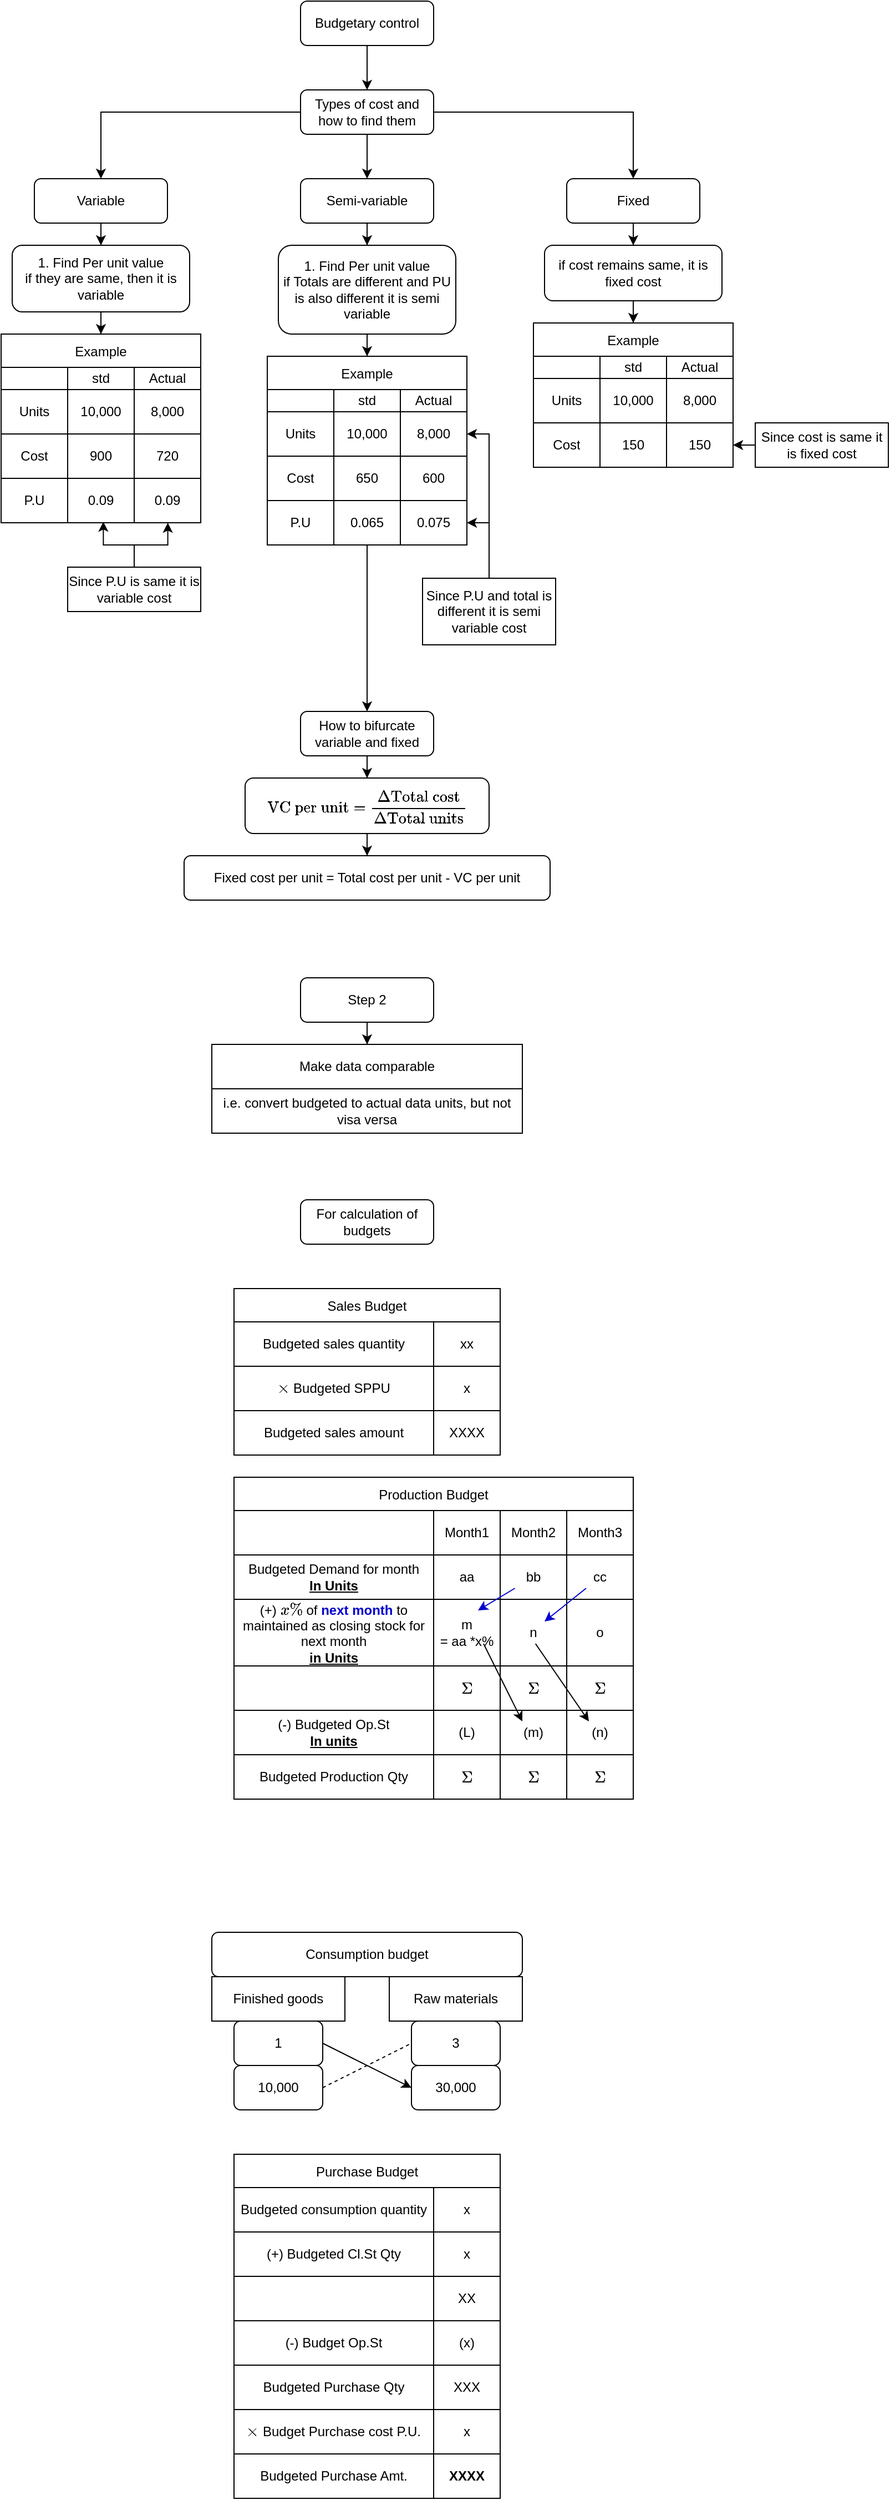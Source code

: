 <mxfile version="15.6.8" type="github">
  <diagram id="7xYDh08NcEi_VtG_tVV7" name="Page-1">
    <mxGraphModel dx="1108" dy="443" grid="1" gridSize="10" guides="1" tooltips="1" connect="1" arrows="1" fold="1" page="1" pageScale="1" pageWidth="850" pageHeight="1100" math="1" shadow="0">
      <root>
        <mxCell id="0" />
        <mxCell id="1" parent="0" />
        <mxCell id="7W-jUXoZuzK3Gu51qgMF-83" style="edgeStyle=orthogonalEdgeStyle;rounded=0;orthogonalLoop=1;jettySize=auto;html=1;" parent="1" source="7W-jUXoZuzK3Gu51qgMF-1" target="7W-jUXoZuzK3Gu51qgMF-2" edge="1">
          <mxGeometry relative="1" as="geometry" />
        </mxCell>
        <mxCell id="7W-jUXoZuzK3Gu51qgMF-1" value="Budgetary control" style="rounded=1;whiteSpace=wrap;html=1;" parent="1" vertex="1">
          <mxGeometry x="400" width="120" height="40" as="geometry" />
        </mxCell>
        <mxCell id="7W-jUXoZuzK3Gu51qgMF-80" style="edgeStyle=orthogonalEdgeStyle;rounded=0;orthogonalLoop=1;jettySize=auto;html=1;" parent="1" source="7W-jUXoZuzK3Gu51qgMF-2" target="7W-jUXoZuzK3Gu51qgMF-4" edge="1">
          <mxGeometry relative="1" as="geometry" />
        </mxCell>
        <mxCell id="7W-jUXoZuzK3Gu51qgMF-81" style="edgeStyle=orthogonalEdgeStyle;rounded=0;orthogonalLoop=1;jettySize=auto;html=1;" parent="1" source="7W-jUXoZuzK3Gu51qgMF-2" target="7W-jUXoZuzK3Gu51qgMF-5" edge="1">
          <mxGeometry relative="1" as="geometry" />
        </mxCell>
        <mxCell id="7W-jUXoZuzK3Gu51qgMF-82" style="edgeStyle=orthogonalEdgeStyle;rounded=0;orthogonalLoop=1;jettySize=auto;html=1;" parent="1" source="7W-jUXoZuzK3Gu51qgMF-2" target="7W-jUXoZuzK3Gu51qgMF-3" edge="1">
          <mxGeometry relative="1" as="geometry" />
        </mxCell>
        <mxCell id="7W-jUXoZuzK3Gu51qgMF-2" value="Types of cost and how to find them" style="rounded=1;whiteSpace=wrap;html=1;" parent="1" vertex="1">
          <mxGeometry x="400" y="80" width="120" height="40" as="geometry" />
        </mxCell>
        <mxCell id="7W-jUXoZuzK3Gu51qgMF-77" style="edgeStyle=orthogonalEdgeStyle;rounded=0;orthogonalLoop=1;jettySize=auto;html=1;" parent="1" source="7W-jUXoZuzK3Gu51qgMF-3" target="7W-jUXoZuzK3Gu51qgMF-76" edge="1">
          <mxGeometry relative="1" as="geometry" />
        </mxCell>
        <mxCell id="7W-jUXoZuzK3Gu51qgMF-3" value="Fixed" style="rounded=1;whiteSpace=wrap;html=1;" parent="1" vertex="1">
          <mxGeometry x="640" y="160" width="120" height="40" as="geometry" />
        </mxCell>
        <mxCell id="7W-jUXoZuzK3Gu51qgMF-49" style="edgeStyle=orthogonalEdgeStyle;rounded=0;orthogonalLoop=1;jettySize=auto;html=1;" parent="1" source="7W-jUXoZuzK3Gu51qgMF-4" target="7W-jUXoZuzK3Gu51qgMF-48" edge="1">
          <mxGeometry relative="1" as="geometry" />
        </mxCell>
        <mxCell id="7W-jUXoZuzK3Gu51qgMF-4" value="Semi-variable" style="rounded=1;whiteSpace=wrap;html=1;" parent="1" vertex="1">
          <mxGeometry x="400" y="160" width="120" height="40" as="geometry" />
        </mxCell>
        <mxCell id="7W-jUXoZuzK3Gu51qgMF-30" style="edgeStyle=orthogonalEdgeStyle;rounded=0;orthogonalLoop=1;jettySize=auto;html=1;" parent="1" source="7W-jUXoZuzK3Gu51qgMF-5" target="7W-jUXoZuzK3Gu51qgMF-6" edge="1">
          <mxGeometry relative="1" as="geometry" />
        </mxCell>
        <mxCell id="7W-jUXoZuzK3Gu51qgMF-5" value="Variable" style="rounded=1;whiteSpace=wrap;html=1;" parent="1" vertex="1">
          <mxGeometry x="160" y="160" width="120" height="40" as="geometry" />
        </mxCell>
        <mxCell id="7W-jUXoZuzK3Gu51qgMF-29" style="edgeStyle=orthogonalEdgeStyle;rounded=0;orthogonalLoop=1;jettySize=auto;html=1;" parent="1" source="7W-jUXoZuzK3Gu51qgMF-6" target="7W-jUXoZuzK3Gu51qgMF-9" edge="1">
          <mxGeometry relative="1" as="geometry" />
        </mxCell>
        <mxCell id="7W-jUXoZuzK3Gu51qgMF-6" value="&lt;div&gt;1. Find Per unit value&lt;/div&gt;&lt;div&gt;if they are same, then it is variable&lt;br&gt;&lt;/div&gt;" style="rounded=1;whiteSpace=wrap;html=1;" parent="1" vertex="1">
          <mxGeometry x="140" y="220" width="160" height="60" as="geometry" />
        </mxCell>
        <mxCell id="7W-jUXoZuzK3Gu51qgMF-9" value="Example" style="shape=table;startSize=30;container=1;collapsible=0;childLayout=tableLayout;" parent="1" vertex="1">
          <mxGeometry x="130" y="300" width="180" height="170" as="geometry" />
        </mxCell>
        <mxCell id="7W-jUXoZuzK3Gu51qgMF-10" value="" style="shape=partialRectangle;collapsible=0;dropTarget=0;pointerEvents=0;fillColor=none;top=0;left=0;bottom=0;right=0;points=[[0,0.5],[1,0.5]];portConstraint=eastwest;" parent="7W-jUXoZuzK3Gu51qgMF-9" vertex="1">
          <mxGeometry y="30" width="180" height="20" as="geometry" />
        </mxCell>
        <mxCell id="7W-jUXoZuzK3Gu51qgMF-11" value="" style="shape=partialRectangle;html=1;whiteSpace=wrap;connectable=0;overflow=hidden;fillColor=none;top=0;left=0;bottom=0;right=0;pointerEvents=1;" parent="7W-jUXoZuzK3Gu51qgMF-10" vertex="1">
          <mxGeometry width="60" height="20" as="geometry" />
        </mxCell>
        <mxCell id="7W-jUXoZuzK3Gu51qgMF-12" value="std" style="shape=partialRectangle;html=1;whiteSpace=wrap;connectable=0;overflow=hidden;fillColor=none;top=0;left=0;bottom=0;right=0;pointerEvents=1;" parent="7W-jUXoZuzK3Gu51qgMF-10" vertex="1">
          <mxGeometry x="60" width="60" height="20" as="geometry" />
        </mxCell>
        <mxCell id="7W-jUXoZuzK3Gu51qgMF-13" value="Actual" style="shape=partialRectangle;html=1;whiteSpace=wrap;connectable=0;overflow=hidden;fillColor=none;top=0;left=0;bottom=0;right=0;pointerEvents=1;" parent="7W-jUXoZuzK3Gu51qgMF-10" vertex="1">
          <mxGeometry x="120" width="60" height="20" as="geometry" />
        </mxCell>
        <mxCell id="7W-jUXoZuzK3Gu51qgMF-14" value="" style="shape=partialRectangle;collapsible=0;dropTarget=0;pointerEvents=0;fillColor=none;top=0;left=0;bottom=0;right=0;points=[[0,0.5],[1,0.5]];portConstraint=eastwest;" parent="7W-jUXoZuzK3Gu51qgMF-9" vertex="1">
          <mxGeometry y="50" width="180" height="40" as="geometry" />
        </mxCell>
        <mxCell id="7W-jUXoZuzK3Gu51qgMF-15" value="Units" style="shape=partialRectangle;html=1;whiteSpace=wrap;connectable=0;overflow=hidden;fillColor=none;top=0;left=0;bottom=0;right=0;pointerEvents=1;" parent="7W-jUXoZuzK3Gu51qgMF-14" vertex="1">
          <mxGeometry width="60" height="40" as="geometry" />
        </mxCell>
        <mxCell id="7W-jUXoZuzK3Gu51qgMF-16" value="10,000" style="shape=partialRectangle;html=1;whiteSpace=wrap;connectable=0;overflow=hidden;fillColor=none;top=0;left=0;bottom=0;right=0;pointerEvents=1;" parent="7W-jUXoZuzK3Gu51qgMF-14" vertex="1">
          <mxGeometry x="60" width="60" height="40" as="geometry" />
        </mxCell>
        <mxCell id="7W-jUXoZuzK3Gu51qgMF-17" value="8,000" style="shape=partialRectangle;html=1;whiteSpace=wrap;connectable=0;overflow=hidden;fillColor=none;top=0;left=0;bottom=0;right=0;pointerEvents=1;" parent="7W-jUXoZuzK3Gu51qgMF-14" vertex="1">
          <mxGeometry x="120" width="60" height="40" as="geometry" />
        </mxCell>
        <mxCell id="7W-jUXoZuzK3Gu51qgMF-18" style="shape=partialRectangle;collapsible=0;dropTarget=0;pointerEvents=0;fillColor=none;top=0;left=0;bottom=0;right=0;points=[[0,0.5],[1,0.5]];portConstraint=eastwest;" parent="7W-jUXoZuzK3Gu51qgMF-9" vertex="1">
          <mxGeometry y="90" width="180" height="40" as="geometry" />
        </mxCell>
        <mxCell id="7W-jUXoZuzK3Gu51qgMF-19" value="Cost" style="shape=partialRectangle;html=1;whiteSpace=wrap;connectable=0;overflow=hidden;fillColor=none;top=0;left=0;bottom=0;right=0;pointerEvents=1;" parent="7W-jUXoZuzK3Gu51qgMF-18" vertex="1">
          <mxGeometry width="60" height="40" as="geometry" />
        </mxCell>
        <mxCell id="7W-jUXoZuzK3Gu51qgMF-20" value="900" style="shape=partialRectangle;html=1;whiteSpace=wrap;connectable=0;overflow=hidden;fillColor=none;top=0;left=0;bottom=0;right=0;pointerEvents=1;" parent="7W-jUXoZuzK3Gu51qgMF-18" vertex="1">
          <mxGeometry x="60" width="60" height="40" as="geometry" />
        </mxCell>
        <mxCell id="7W-jUXoZuzK3Gu51qgMF-21" value="720" style="shape=partialRectangle;html=1;whiteSpace=wrap;connectable=0;overflow=hidden;fillColor=none;top=0;left=0;bottom=0;right=0;pointerEvents=1;" parent="7W-jUXoZuzK3Gu51qgMF-18" vertex="1">
          <mxGeometry x="120" width="60" height="40" as="geometry" />
        </mxCell>
        <mxCell id="7W-jUXoZuzK3Gu51qgMF-22" style="shape=partialRectangle;collapsible=0;dropTarget=0;pointerEvents=0;fillColor=none;top=0;left=0;bottom=0;right=0;points=[[0,0.5],[1,0.5]];portConstraint=eastwest;" parent="7W-jUXoZuzK3Gu51qgMF-9" vertex="1">
          <mxGeometry y="130" width="180" height="40" as="geometry" />
        </mxCell>
        <mxCell id="7W-jUXoZuzK3Gu51qgMF-23" value="P.U" style="shape=partialRectangle;html=1;whiteSpace=wrap;connectable=0;overflow=hidden;fillColor=none;top=0;left=0;bottom=0;right=0;pointerEvents=1;" parent="7W-jUXoZuzK3Gu51qgMF-22" vertex="1">
          <mxGeometry width="60" height="40" as="geometry" />
        </mxCell>
        <mxCell id="7W-jUXoZuzK3Gu51qgMF-24" value="0.09" style="shape=partialRectangle;html=1;whiteSpace=wrap;connectable=0;overflow=hidden;fillColor=none;top=0;left=0;bottom=0;right=0;pointerEvents=1;" parent="7W-jUXoZuzK3Gu51qgMF-22" vertex="1">
          <mxGeometry x="60" width="60" height="40" as="geometry" />
        </mxCell>
        <mxCell id="7W-jUXoZuzK3Gu51qgMF-25" value="0.09" style="shape=partialRectangle;html=1;whiteSpace=wrap;connectable=0;overflow=hidden;fillColor=none;top=0;left=0;bottom=0;right=0;pointerEvents=1;" parent="7W-jUXoZuzK3Gu51qgMF-22" vertex="1">
          <mxGeometry x="120" width="60" height="40" as="geometry" />
        </mxCell>
        <mxCell id="7W-jUXoZuzK3Gu51qgMF-27" style="edgeStyle=orthogonalEdgeStyle;rounded=0;orthogonalLoop=1;jettySize=auto;html=1;entryX=0.835;entryY=1.001;entryDx=0;entryDy=0;entryPerimeter=0;" parent="1" source="7W-jUXoZuzK3Gu51qgMF-26" target="7W-jUXoZuzK3Gu51qgMF-22" edge="1">
          <mxGeometry relative="1" as="geometry" />
        </mxCell>
        <mxCell id="7W-jUXoZuzK3Gu51qgMF-28" style="edgeStyle=orthogonalEdgeStyle;rounded=0;orthogonalLoop=1;jettySize=auto;html=1;entryX=0.512;entryY=0.977;entryDx=0;entryDy=0;entryPerimeter=0;" parent="1" source="7W-jUXoZuzK3Gu51qgMF-26" target="7W-jUXoZuzK3Gu51qgMF-22" edge="1">
          <mxGeometry relative="1" as="geometry" />
        </mxCell>
        <mxCell id="7W-jUXoZuzK3Gu51qgMF-26" value="Since P.U is same it is variable cost" style="rounded=0;whiteSpace=wrap;html=1;" parent="1" vertex="1">
          <mxGeometry x="190" y="510" width="120" height="40" as="geometry" />
        </mxCell>
        <mxCell id="7W-jUXoZuzK3Gu51qgMF-85" style="edgeStyle=orthogonalEdgeStyle;rounded=0;orthogonalLoop=1;jettySize=auto;html=1;" parent="1" source="7W-jUXoZuzK3Gu51qgMF-31" target="7W-jUXoZuzK3Gu51qgMF-84" edge="1">
          <mxGeometry relative="1" as="geometry" />
        </mxCell>
        <mxCell id="7W-jUXoZuzK3Gu51qgMF-31" value="Example" style="shape=table;startSize=30;container=1;collapsible=0;childLayout=tableLayout;" parent="1" vertex="1">
          <mxGeometry x="370" y="320" width="180" height="170" as="geometry" />
        </mxCell>
        <mxCell id="7W-jUXoZuzK3Gu51qgMF-32" value="" style="shape=partialRectangle;collapsible=0;dropTarget=0;pointerEvents=0;fillColor=none;top=0;left=0;bottom=0;right=0;points=[[0,0.5],[1,0.5]];portConstraint=eastwest;" parent="7W-jUXoZuzK3Gu51qgMF-31" vertex="1">
          <mxGeometry y="30" width="180" height="20" as="geometry" />
        </mxCell>
        <mxCell id="7W-jUXoZuzK3Gu51qgMF-33" value="" style="shape=partialRectangle;html=1;whiteSpace=wrap;connectable=0;overflow=hidden;fillColor=none;top=0;left=0;bottom=0;right=0;pointerEvents=1;" parent="7W-jUXoZuzK3Gu51qgMF-32" vertex="1">
          <mxGeometry width="60" height="20" as="geometry" />
        </mxCell>
        <mxCell id="7W-jUXoZuzK3Gu51qgMF-34" value="std" style="shape=partialRectangle;html=1;whiteSpace=wrap;connectable=0;overflow=hidden;fillColor=none;top=0;left=0;bottom=0;right=0;pointerEvents=1;" parent="7W-jUXoZuzK3Gu51qgMF-32" vertex="1">
          <mxGeometry x="60" width="60" height="20" as="geometry" />
        </mxCell>
        <mxCell id="7W-jUXoZuzK3Gu51qgMF-35" value="Actual" style="shape=partialRectangle;html=1;whiteSpace=wrap;connectable=0;overflow=hidden;fillColor=none;top=0;left=0;bottom=0;right=0;pointerEvents=1;" parent="7W-jUXoZuzK3Gu51qgMF-32" vertex="1">
          <mxGeometry x="120" width="60" height="20" as="geometry" />
        </mxCell>
        <mxCell id="7W-jUXoZuzK3Gu51qgMF-36" value="" style="shape=partialRectangle;collapsible=0;dropTarget=0;pointerEvents=0;fillColor=none;top=0;left=0;bottom=0;right=0;points=[[0,0.5],[1,0.5]];portConstraint=eastwest;" parent="7W-jUXoZuzK3Gu51qgMF-31" vertex="1">
          <mxGeometry y="50" width="180" height="40" as="geometry" />
        </mxCell>
        <mxCell id="7W-jUXoZuzK3Gu51qgMF-37" value="Units" style="shape=partialRectangle;html=1;whiteSpace=wrap;connectable=0;overflow=hidden;fillColor=none;top=0;left=0;bottom=0;right=0;pointerEvents=1;" parent="7W-jUXoZuzK3Gu51qgMF-36" vertex="1">
          <mxGeometry width="60" height="40" as="geometry" />
        </mxCell>
        <mxCell id="7W-jUXoZuzK3Gu51qgMF-38" value="10,000" style="shape=partialRectangle;html=1;whiteSpace=wrap;connectable=0;overflow=hidden;fillColor=none;top=0;left=0;bottom=0;right=0;pointerEvents=1;" parent="7W-jUXoZuzK3Gu51qgMF-36" vertex="1">
          <mxGeometry x="60" width="60" height="40" as="geometry" />
        </mxCell>
        <mxCell id="7W-jUXoZuzK3Gu51qgMF-39" value="8,000" style="shape=partialRectangle;html=1;whiteSpace=wrap;connectable=0;overflow=hidden;fillColor=none;top=0;left=0;bottom=0;right=0;pointerEvents=1;" parent="7W-jUXoZuzK3Gu51qgMF-36" vertex="1">
          <mxGeometry x="120" width="60" height="40" as="geometry" />
        </mxCell>
        <mxCell id="7W-jUXoZuzK3Gu51qgMF-40" style="shape=partialRectangle;collapsible=0;dropTarget=0;pointerEvents=0;fillColor=none;top=0;left=0;bottom=0;right=0;points=[[0,0.5],[1,0.5]];portConstraint=eastwest;" parent="7W-jUXoZuzK3Gu51qgMF-31" vertex="1">
          <mxGeometry y="90" width="180" height="40" as="geometry" />
        </mxCell>
        <mxCell id="7W-jUXoZuzK3Gu51qgMF-41" value="Cost" style="shape=partialRectangle;html=1;whiteSpace=wrap;connectable=0;overflow=hidden;fillColor=none;top=0;left=0;bottom=0;right=0;pointerEvents=1;" parent="7W-jUXoZuzK3Gu51qgMF-40" vertex="1">
          <mxGeometry width="60" height="40" as="geometry" />
        </mxCell>
        <mxCell id="7W-jUXoZuzK3Gu51qgMF-42" value="650" style="shape=partialRectangle;html=1;whiteSpace=wrap;connectable=0;overflow=hidden;fillColor=none;top=0;left=0;bottom=0;right=0;pointerEvents=1;" parent="7W-jUXoZuzK3Gu51qgMF-40" vertex="1">
          <mxGeometry x="60" width="60" height="40" as="geometry" />
        </mxCell>
        <mxCell id="7W-jUXoZuzK3Gu51qgMF-43" value="600" style="shape=partialRectangle;html=1;whiteSpace=wrap;connectable=0;overflow=hidden;fillColor=none;top=0;left=0;bottom=0;right=0;pointerEvents=1;" parent="7W-jUXoZuzK3Gu51qgMF-40" vertex="1">
          <mxGeometry x="120" width="60" height="40" as="geometry" />
        </mxCell>
        <mxCell id="7W-jUXoZuzK3Gu51qgMF-44" style="shape=partialRectangle;collapsible=0;dropTarget=0;pointerEvents=0;fillColor=none;top=0;left=0;bottom=0;right=0;points=[[0,0.5],[1,0.5]];portConstraint=eastwest;" parent="7W-jUXoZuzK3Gu51qgMF-31" vertex="1">
          <mxGeometry y="130" width="180" height="40" as="geometry" />
        </mxCell>
        <mxCell id="7W-jUXoZuzK3Gu51qgMF-45" value="P.U" style="shape=partialRectangle;html=1;whiteSpace=wrap;connectable=0;overflow=hidden;fillColor=none;top=0;left=0;bottom=0;right=0;pointerEvents=1;" parent="7W-jUXoZuzK3Gu51qgMF-44" vertex="1">
          <mxGeometry width="60" height="40" as="geometry" />
        </mxCell>
        <mxCell id="7W-jUXoZuzK3Gu51qgMF-46" value="0.065" style="shape=partialRectangle;html=1;whiteSpace=wrap;connectable=0;overflow=hidden;fillColor=none;top=0;left=0;bottom=0;right=0;pointerEvents=1;" parent="7W-jUXoZuzK3Gu51qgMF-44" vertex="1">
          <mxGeometry x="60" width="60" height="40" as="geometry" />
        </mxCell>
        <mxCell id="7W-jUXoZuzK3Gu51qgMF-47" value="0.075" style="shape=partialRectangle;html=1;whiteSpace=wrap;connectable=0;overflow=hidden;fillColor=none;top=0;left=0;bottom=0;right=0;pointerEvents=1;" parent="7W-jUXoZuzK3Gu51qgMF-44" vertex="1">
          <mxGeometry x="120" width="60" height="40" as="geometry" />
        </mxCell>
        <mxCell id="7W-jUXoZuzK3Gu51qgMF-50" style="edgeStyle=orthogonalEdgeStyle;rounded=0;orthogonalLoop=1;jettySize=auto;html=1;entryX=0.5;entryY=0;entryDx=0;entryDy=0;" parent="1" source="7W-jUXoZuzK3Gu51qgMF-48" target="7W-jUXoZuzK3Gu51qgMF-31" edge="1">
          <mxGeometry relative="1" as="geometry" />
        </mxCell>
        <mxCell id="7W-jUXoZuzK3Gu51qgMF-48" value="&lt;div&gt;1. Find Per unit value&lt;/div&gt;&lt;div&gt;if Totals are different and PU is also different it is semi variable&lt;br&gt;&lt;/div&gt;" style="rounded=1;whiteSpace=wrap;html=1;" parent="1" vertex="1">
          <mxGeometry x="380" y="220" width="160" height="80" as="geometry" />
        </mxCell>
        <mxCell id="7W-jUXoZuzK3Gu51qgMF-52" style="edgeStyle=orthogonalEdgeStyle;rounded=0;orthogonalLoop=1;jettySize=auto;html=1;entryX=1;entryY=0.5;entryDx=0;entryDy=0;" parent="1" source="7W-jUXoZuzK3Gu51qgMF-51" target="7W-jUXoZuzK3Gu51qgMF-44" edge="1">
          <mxGeometry relative="1" as="geometry" />
        </mxCell>
        <mxCell id="7W-jUXoZuzK3Gu51qgMF-53" style="edgeStyle=orthogonalEdgeStyle;rounded=0;orthogonalLoop=1;jettySize=auto;html=1;entryX=1;entryY=0.5;entryDx=0;entryDy=0;" parent="1" source="7W-jUXoZuzK3Gu51qgMF-51" target="7W-jUXoZuzK3Gu51qgMF-36" edge="1">
          <mxGeometry relative="1" as="geometry" />
        </mxCell>
        <mxCell id="7W-jUXoZuzK3Gu51qgMF-51" value="Since P.U and total is different it is semi variable cost" style="rounded=0;whiteSpace=wrap;html=1;" parent="1" vertex="1">
          <mxGeometry x="510" y="520" width="120" height="60" as="geometry" />
        </mxCell>
        <mxCell id="7W-jUXoZuzK3Gu51qgMF-58" value="Example" style="shape=table;startSize=30;container=1;collapsible=0;childLayout=tableLayout;" parent="1" vertex="1">
          <mxGeometry x="610" y="290" width="180" height="130" as="geometry" />
        </mxCell>
        <mxCell id="7W-jUXoZuzK3Gu51qgMF-59" value="" style="shape=partialRectangle;collapsible=0;dropTarget=0;pointerEvents=0;fillColor=none;top=0;left=0;bottom=0;right=0;points=[[0,0.5],[1,0.5]];portConstraint=eastwest;" parent="7W-jUXoZuzK3Gu51qgMF-58" vertex="1">
          <mxGeometry y="30" width="180" height="20" as="geometry" />
        </mxCell>
        <mxCell id="7W-jUXoZuzK3Gu51qgMF-60" value="" style="shape=partialRectangle;html=1;whiteSpace=wrap;connectable=0;overflow=hidden;fillColor=none;top=0;left=0;bottom=0;right=0;pointerEvents=1;" parent="7W-jUXoZuzK3Gu51qgMF-59" vertex="1">
          <mxGeometry width="60" height="20" as="geometry" />
        </mxCell>
        <mxCell id="7W-jUXoZuzK3Gu51qgMF-61" value="std" style="shape=partialRectangle;html=1;whiteSpace=wrap;connectable=0;overflow=hidden;fillColor=none;top=0;left=0;bottom=0;right=0;pointerEvents=1;" parent="7W-jUXoZuzK3Gu51qgMF-59" vertex="1">
          <mxGeometry x="60" width="60" height="20" as="geometry" />
        </mxCell>
        <mxCell id="7W-jUXoZuzK3Gu51qgMF-62" value="Actual" style="shape=partialRectangle;html=1;whiteSpace=wrap;connectable=0;overflow=hidden;fillColor=none;top=0;left=0;bottom=0;right=0;pointerEvents=1;" parent="7W-jUXoZuzK3Gu51qgMF-59" vertex="1">
          <mxGeometry x="120" width="60" height="20" as="geometry" />
        </mxCell>
        <mxCell id="7W-jUXoZuzK3Gu51qgMF-63" value="" style="shape=partialRectangle;collapsible=0;dropTarget=0;pointerEvents=0;fillColor=none;top=0;left=0;bottom=0;right=0;points=[[0,0.5],[1,0.5]];portConstraint=eastwest;" parent="7W-jUXoZuzK3Gu51qgMF-58" vertex="1">
          <mxGeometry y="50" width="180" height="40" as="geometry" />
        </mxCell>
        <mxCell id="7W-jUXoZuzK3Gu51qgMF-64" value="Units" style="shape=partialRectangle;html=1;whiteSpace=wrap;connectable=0;overflow=hidden;fillColor=none;top=0;left=0;bottom=0;right=0;pointerEvents=1;" parent="7W-jUXoZuzK3Gu51qgMF-63" vertex="1">
          <mxGeometry width="60" height="40" as="geometry" />
        </mxCell>
        <mxCell id="7W-jUXoZuzK3Gu51qgMF-65" value="10,000" style="shape=partialRectangle;html=1;whiteSpace=wrap;connectable=0;overflow=hidden;fillColor=none;top=0;left=0;bottom=0;right=0;pointerEvents=1;" parent="7W-jUXoZuzK3Gu51qgMF-63" vertex="1">
          <mxGeometry x="60" width="60" height="40" as="geometry" />
        </mxCell>
        <mxCell id="7W-jUXoZuzK3Gu51qgMF-66" value="8,000" style="shape=partialRectangle;html=1;whiteSpace=wrap;connectable=0;overflow=hidden;fillColor=none;top=0;left=0;bottom=0;right=0;pointerEvents=1;" parent="7W-jUXoZuzK3Gu51qgMF-63" vertex="1">
          <mxGeometry x="120" width="60" height="40" as="geometry" />
        </mxCell>
        <mxCell id="7W-jUXoZuzK3Gu51qgMF-67" style="shape=partialRectangle;collapsible=0;dropTarget=0;pointerEvents=0;fillColor=none;top=0;left=0;bottom=0;right=0;points=[[0,0.5],[1,0.5]];portConstraint=eastwest;" parent="7W-jUXoZuzK3Gu51qgMF-58" vertex="1">
          <mxGeometry y="90" width="180" height="40" as="geometry" />
        </mxCell>
        <mxCell id="7W-jUXoZuzK3Gu51qgMF-68" value="Cost" style="shape=partialRectangle;html=1;whiteSpace=wrap;connectable=0;overflow=hidden;fillColor=none;top=0;left=0;bottom=0;right=0;pointerEvents=1;" parent="7W-jUXoZuzK3Gu51qgMF-67" vertex="1">
          <mxGeometry width="60" height="40" as="geometry" />
        </mxCell>
        <mxCell id="7W-jUXoZuzK3Gu51qgMF-69" value="150" style="shape=partialRectangle;html=1;whiteSpace=wrap;connectable=0;overflow=hidden;fillColor=none;top=0;left=0;bottom=0;right=0;pointerEvents=1;" parent="7W-jUXoZuzK3Gu51qgMF-67" vertex="1">
          <mxGeometry x="60" width="60" height="40" as="geometry" />
        </mxCell>
        <mxCell id="7W-jUXoZuzK3Gu51qgMF-70" value="150" style="shape=partialRectangle;html=1;whiteSpace=wrap;connectable=0;overflow=hidden;fillColor=none;top=0;left=0;bottom=0;right=0;pointerEvents=1;" parent="7W-jUXoZuzK3Gu51qgMF-67" vertex="1">
          <mxGeometry x="120" width="60" height="40" as="geometry" />
        </mxCell>
        <mxCell id="7W-jUXoZuzK3Gu51qgMF-75" style="edgeStyle=orthogonalEdgeStyle;rounded=0;orthogonalLoop=1;jettySize=auto;html=1;entryX=0.5;entryY=0;entryDx=0;entryDy=0;" parent="1" source="7W-jUXoZuzK3Gu51qgMF-76" target="7W-jUXoZuzK3Gu51qgMF-58" edge="1">
          <mxGeometry relative="1" as="geometry" />
        </mxCell>
        <mxCell id="7W-jUXoZuzK3Gu51qgMF-76" value="if cost remains same, it is fixed cost" style="rounded=1;whiteSpace=wrap;html=1;" parent="1" vertex="1">
          <mxGeometry x="620" y="220" width="160" height="50" as="geometry" />
        </mxCell>
        <mxCell id="7W-jUXoZuzK3Gu51qgMF-79" style="edgeStyle=orthogonalEdgeStyle;rounded=0;orthogonalLoop=1;jettySize=auto;html=1;entryX=1;entryY=0.5;entryDx=0;entryDy=0;" parent="1" source="7W-jUXoZuzK3Gu51qgMF-78" target="7W-jUXoZuzK3Gu51qgMF-67" edge="1">
          <mxGeometry relative="1" as="geometry" />
        </mxCell>
        <mxCell id="7W-jUXoZuzK3Gu51qgMF-78" value="Since cost is same it is fixed cost" style="rounded=0;whiteSpace=wrap;html=1;" parent="1" vertex="1">
          <mxGeometry x="810" y="380" width="120" height="40" as="geometry" />
        </mxCell>
        <mxCell id="7W-jUXoZuzK3Gu51qgMF-90" style="edgeStyle=orthogonalEdgeStyle;rounded=0;orthogonalLoop=1;jettySize=auto;html=1;" parent="1" source="7W-jUXoZuzK3Gu51qgMF-84" target="7W-jUXoZuzK3Gu51qgMF-86" edge="1">
          <mxGeometry relative="1" as="geometry" />
        </mxCell>
        <mxCell id="7W-jUXoZuzK3Gu51qgMF-84" value="How to bifurcate variable and fixed" style="rounded=1;whiteSpace=wrap;html=1;" parent="1" vertex="1">
          <mxGeometry x="400" y="640" width="120" height="40" as="geometry" />
        </mxCell>
        <mxCell id="7W-jUXoZuzK3Gu51qgMF-92" style="edgeStyle=orthogonalEdgeStyle;rounded=0;orthogonalLoop=1;jettySize=auto;html=1;entryX=0.5;entryY=0;entryDx=0;entryDy=0;" parent="1" source="7W-jUXoZuzK3Gu51qgMF-86" target="7W-jUXoZuzK3Gu51qgMF-91" edge="1">
          <mxGeometry relative="1" as="geometry" />
        </mxCell>
        <mxCell id="7W-jUXoZuzK3Gu51qgMF-86" value="`\text{VC per unit} = (Delta\text{Total cost})/(Delta\text{Total units})`" style="rounded=1;whiteSpace=wrap;html=1;" parent="1" vertex="1">
          <mxGeometry x="350" y="700" width="220" height="50" as="geometry" />
        </mxCell>
        <mxCell id="7W-jUXoZuzK3Gu51qgMF-91" value="Fixed cost per unit = Total cost per unit - VC per unit" style="rounded=1;whiteSpace=wrap;html=1;" parent="1" vertex="1">
          <mxGeometry x="295" y="770" width="330" height="40" as="geometry" />
        </mxCell>
        <mxCell id="7W-jUXoZuzK3Gu51qgMF-96" style="edgeStyle=orthogonalEdgeStyle;rounded=0;orthogonalLoop=1;jettySize=auto;html=1;entryX=0.5;entryY=0;entryDx=0;entryDy=0;" parent="1" source="7W-jUXoZuzK3Gu51qgMF-93" target="7W-jUXoZuzK3Gu51qgMF-94" edge="1">
          <mxGeometry relative="1" as="geometry" />
        </mxCell>
        <mxCell id="7W-jUXoZuzK3Gu51qgMF-93" value="Step 2" style="rounded=1;whiteSpace=wrap;html=1;" parent="1" vertex="1">
          <mxGeometry x="400" y="880" width="120" height="40" as="geometry" />
        </mxCell>
        <mxCell id="7W-jUXoZuzK3Gu51qgMF-94" value="Make data comparable" style="rounded=0;whiteSpace=wrap;html=1;" parent="1" vertex="1">
          <mxGeometry x="320" y="940" width="280" height="40" as="geometry" />
        </mxCell>
        <mxCell id="7W-jUXoZuzK3Gu51qgMF-95" value="i.e. convert budgeted to actual data units, but not visa versa" style="rounded=0;whiteSpace=wrap;html=1;" parent="1" vertex="1">
          <mxGeometry x="320" y="980" width="280" height="40" as="geometry" />
        </mxCell>
        <mxCell id="7W-jUXoZuzK3Gu51qgMF-97" value="For calculation of budgets" style="rounded=1;whiteSpace=wrap;html=1;" parent="1" vertex="1">
          <mxGeometry x="400" y="1080" width="120" height="40" as="geometry" />
        </mxCell>
        <mxCell id="7W-jUXoZuzK3Gu51qgMF-102" value="Sales Budget" style="shape=table;startSize=30;container=1;collapsible=0;childLayout=tableLayout;" parent="1" vertex="1">
          <mxGeometry x="340" y="1160" width="240" height="150" as="geometry" />
        </mxCell>
        <mxCell id="7W-jUXoZuzK3Gu51qgMF-103" value="" style="shape=partialRectangle;collapsible=0;dropTarget=0;pointerEvents=0;fillColor=none;top=0;left=0;bottom=0;right=0;points=[[0,0.5],[1,0.5]];portConstraint=eastwest;" parent="7W-jUXoZuzK3Gu51qgMF-102" vertex="1">
          <mxGeometry y="30" width="240" height="40" as="geometry" />
        </mxCell>
        <mxCell id="7W-jUXoZuzK3Gu51qgMF-104" value="Budgeted sales quantity" style="shape=partialRectangle;html=1;whiteSpace=wrap;connectable=0;overflow=hidden;fillColor=none;top=0;left=0;bottom=0;right=0;pointerEvents=1;" parent="7W-jUXoZuzK3Gu51qgMF-103" vertex="1">
          <mxGeometry width="180" height="40" as="geometry" />
        </mxCell>
        <mxCell id="7W-jUXoZuzK3Gu51qgMF-105" value="xx" style="shape=partialRectangle;html=1;whiteSpace=wrap;connectable=0;overflow=hidden;fillColor=none;top=0;left=0;bottom=0;right=0;pointerEvents=1;" parent="7W-jUXoZuzK3Gu51qgMF-103" vertex="1">
          <mxGeometry x="180" width="60" height="40" as="geometry" />
        </mxCell>
        <mxCell id="7W-jUXoZuzK3Gu51qgMF-106" value="" style="shape=partialRectangle;collapsible=0;dropTarget=0;pointerEvents=0;fillColor=none;top=0;left=0;bottom=0;right=0;points=[[0,0.5],[1,0.5]];portConstraint=eastwest;" parent="7W-jUXoZuzK3Gu51qgMF-102" vertex="1">
          <mxGeometry y="70" width="240" height="40" as="geometry" />
        </mxCell>
        <mxCell id="7W-jUXoZuzK3Gu51qgMF-107" value="`xx` Budgeted SPPU" style="shape=partialRectangle;html=1;whiteSpace=wrap;connectable=0;overflow=hidden;fillColor=none;top=0;left=0;bottom=0;right=0;pointerEvents=1;" parent="7W-jUXoZuzK3Gu51qgMF-106" vertex="1">
          <mxGeometry width="180" height="40" as="geometry" />
        </mxCell>
        <mxCell id="7W-jUXoZuzK3Gu51qgMF-108" value="x" style="shape=partialRectangle;html=1;whiteSpace=wrap;connectable=0;overflow=hidden;fillColor=none;top=0;left=0;bottom=0;right=0;pointerEvents=1;" parent="7W-jUXoZuzK3Gu51qgMF-106" vertex="1">
          <mxGeometry x="180" width="60" height="40" as="geometry" />
        </mxCell>
        <mxCell id="7W-jUXoZuzK3Gu51qgMF-109" value="" style="shape=partialRectangle;collapsible=0;dropTarget=0;pointerEvents=0;fillColor=none;top=0;left=0;bottom=0;right=0;points=[[0,0.5],[1,0.5]];portConstraint=eastwest;" parent="7W-jUXoZuzK3Gu51qgMF-102" vertex="1">
          <mxGeometry y="110" width="240" height="40" as="geometry" />
        </mxCell>
        <mxCell id="7W-jUXoZuzK3Gu51qgMF-110" value="Budgeted sales amount" style="shape=partialRectangle;html=1;whiteSpace=wrap;connectable=0;overflow=hidden;fillColor=none;top=0;left=0;bottom=0;right=0;pointerEvents=1;" parent="7W-jUXoZuzK3Gu51qgMF-109" vertex="1">
          <mxGeometry width="180" height="40" as="geometry" />
        </mxCell>
        <mxCell id="7W-jUXoZuzK3Gu51qgMF-111" value="XXXX" style="shape=partialRectangle;html=1;whiteSpace=wrap;connectable=0;overflow=hidden;fillColor=none;top=0;left=0;bottom=0;right=0;pointerEvents=1;" parent="7W-jUXoZuzK3Gu51qgMF-109" vertex="1">
          <mxGeometry x="180" width="60" height="40" as="geometry" />
        </mxCell>
        <mxCell id="7W-jUXoZuzK3Gu51qgMF-112" value="Production Budget" style="shape=table;startSize=30;container=1;collapsible=0;childLayout=tableLayout;" parent="1" vertex="1">
          <mxGeometry x="340" y="1330" width="360" height="290" as="geometry" />
        </mxCell>
        <mxCell id="2yRM1Pn9GfbSxxNnx_IK-1" style="shape=partialRectangle;collapsible=0;dropTarget=0;pointerEvents=0;fillColor=none;top=0;left=0;bottom=0;right=0;points=[[0,0.5],[1,0.5]];portConstraint=eastwest;" vertex="1" parent="7W-jUXoZuzK3Gu51qgMF-112">
          <mxGeometry y="30" width="360" height="40" as="geometry" />
        </mxCell>
        <mxCell id="2yRM1Pn9GfbSxxNnx_IK-2" style="shape=partialRectangle;html=1;whiteSpace=wrap;connectable=0;overflow=hidden;fillColor=none;top=0;left=0;bottom=0;right=0;pointerEvents=1;" vertex="1" parent="2yRM1Pn9GfbSxxNnx_IK-1">
          <mxGeometry width="180" height="40" as="geometry">
            <mxRectangle width="180" height="40" as="alternateBounds" />
          </mxGeometry>
        </mxCell>
        <mxCell id="2yRM1Pn9GfbSxxNnx_IK-3" value="Month1" style="shape=partialRectangle;html=1;whiteSpace=wrap;connectable=0;overflow=hidden;fillColor=none;top=0;left=0;bottom=0;right=0;pointerEvents=1;" vertex="1" parent="2yRM1Pn9GfbSxxNnx_IK-1">
          <mxGeometry x="180" width="60" height="40" as="geometry">
            <mxRectangle width="60" height="40" as="alternateBounds" />
          </mxGeometry>
        </mxCell>
        <mxCell id="2yRM1Pn9GfbSxxNnx_IK-10" value="Month2" style="shape=partialRectangle;html=1;whiteSpace=wrap;connectable=0;overflow=hidden;fillColor=none;top=0;left=0;bottom=0;right=0;pointerEvents=1;" vertex="1" parent="2yRM1Pn9GfbSxxNnx_IK-1">
          <mxGeometry x="240" width="60" height="40" as="geometry">
            <mxRectangle width="60" height="40" as="alternateBounds" />
          </mxGeometry>
        </mxCell>
        <mxCell id="2yRM1Pn9GfbSxxNnx_IK-4" value="Month3" style="shape=partialRectangle;html=1;whiteSpace=wrap;connectable=0;overflow=hidden;fillColor=none;top=0;left=0;bottom=0;right=0;pointerEvents=1;" vertex="1" parent="2yRM1Pn9GfbSxxNnx_IK-1">
          <mxGeometry x="300" width="60" height="40" as="geometry">
            <mxRectangle width="60" height="40" as="alternateBounds" />
          </mxGeometry>
        </mxCell>
        <mxCell id="7W-jUXoZuzK3Gu51qgMF-113" value="" style="shape=partialRectangle;collapsible=0;dropTarget=0;pointerEvents=0;fillColor=none;top=0;left=0;bottom=0;right=0;points=[[0,0.5],[1,0.5]];portConstraint=eastwest;" parent="7W-jUXoZuzK3Gu51qgMF-112" vertex="1">
          <mxGeometry y="70" width="360" height="40" as="geometry" />
        </mxCell>
        <mxCell id="7W-jUXoZuzK3Gu51qgMF-114" value="&lt;div&gt;Budgeted Demand for month&lt;/div&gt;&lt;div&gt;&lt;u&gt;&lt;b&gt;In Units&lt;/b&gt;&lt;/u&gt;&lt;br&gt;&lt;/div&gt;" style="shape=partialRectangle;html=1;whiteSpace=wrap;connectable=0;overflow=hidden;fillColor=none;top=0;left=0;bottom=0;right=0;pointerEvents=1;" parent="7W-jUXoZuzK3Gu51qgMF-113" vertex="1">
          <mxGeometry width="180" height="40" as="geometry">
            <mxRectangle width="180" height="40" as="alternateBounds" />
          </mxGeometry>
        </mxCell>
        <mxCell id="7W-jUXoZuzK3Gu51qgMF-115" value="aa" style="shape=partialRectangle;html=1;whiteSpace=wrap;connectable=0;overflow=hidden;fillColor=none;top=0;left=0;bottom=0;right=0;pointerEvents=1;" parent="7W-jUXoZuzK3Gu51qgMF-113" vertex="1">
          <mxGeometry x="180" width="60" height="40" as="geometry">
            <mxRectangle width="60" height="40" as="alternateBounds" />
          </mxGeometry>
        </mxCell>
        <mxCell id="2yRM1Pn9GfbSxxNnx_IK-11" value="bb" style="shape=partialRectangle;html=1;whiteSpace=wrap;connectable=0;overflow=hidden;fillColor=none;top=0;left=0;bottom=0;right=0;pointerEvents=1;" vertex="1" parent="7W-jUXoZuzK3Gu51qgMF-113">
          <mxGeometry x="240" width="60" height="40" as="geometry">
            <mxRectangle width="60" height="40" as="alternateBounds" />
          </mxGeometry>
        </mxCell>
        <mxCell id="2yRM1Pn9GfbSxxNnx_IK-5" value="cc" style="shape=partialRectangle;html=1;whiteSpace=wrap;connectable=0;overflow=hidden;fillColor=none;top=0;left=0;bottom=0;right=0;pointerEvents=1;" vertex="1" parent="7W-jUXoZuzK3Gu51qgMF-113">
          <mxGeometry x="300" width="60" height="40" as="geometry">
            <mxRectangle width="60" height="40" as="alternateBounds" />
          </mxGeometry>
        </mxCell>
        <mxCell id="7W-jUXoZuzK3Gu51qgMF-116" value="" style="shape=partialRectangle;collapsible=0;dropTarget=0;pointerEvents=0;fillColor=none;top=0;left=0;bottom=0;right=0;points=[[0,0.5],[1,0.5]];portConstraint=eastwest;" parent="7W-jUXoZuzK3Gu51qgMF-112" vertex="1">
          <mxGeometry y="110" width="360" height="60" as="geometry" />
        </mxCell>
        <mxCell id="7W-jUXoZuzK3Gu51qgMF-117" value="&lt;div&gt;(+) `x%` of &lt;font color=&quot;#0000CC&quot;&gt;&lt;b&gt;next month&lt;/b&gt;&lt;/font&gt; to maintained as closing stock for next month &lt;br&gt;&lt;/div&gt;&lt;u&gt;&lt;b&gt;in Units&lt;/b&gt;&lt;/u&gt;" style="shape=partialRectangle;html=1;whiteSpace=wrap;connectable=0;overflow=hidden;fillColor=none;top=0;left=0;bottom=0;right=0;pointerEvents=1;" parent="7W-jUXoZuzK3Gu51qgMF-116" vertex="1">
          <mxGeometry width="180" height="60" as="geometry">
            <mxRectangle width="180" height="60" as="alternateBounds" />
          </mxGeometry>
        </mxCell>
        <mxCell id="7W-jUXoZuzK3Gu51qgMF-118" value="&lt;div&gt;m&lt;br&gt;&lt;/div&gt;&lt;div&gt;= aa *x%&lt;/div&gt;" style="shape=partialRectangle;html=1;whiteSpace=wrap;connectable=0;overflow=hidden;fillColor=none;top=0;left=0;bottom=0;right=0;pointerEvents=1;" parent="7W-jUXoZuzK3Gu51qgMF-116" vertex="1">
          <mxGeometry x="180" width="60" height="60" as="geometry">
            <mxRectangle width="60" height="60" as="alternateBounds" />
          </mxGeometry>
        </mxCell>
        <mxCell id="2yRM1Pn9GfbSxxNnx_IK-12" value="n" style="shape=partialRectangle;html=1;whiteSpace=wrap;connectable=0;overflow=hidden;fillColor=none;top=0;left=0;bottom=0;right=0;pointerEvents=1;" vertex="1" parent="7W-jUXoZuzK3Gu51qgMF-116">
          <mxGeometry x="240" width="60" height="60" as="geometry">
            <mxRectangle width="60" height="60" as="alternateBounds" />
          </mxGeometry>
        </mxCell>
        <mxCell id="2yRM1Pn9GfbSxxNnx_IK-6" value="o" style="shape=partialRectangle;html=1;whiteSpace=wrap;connectable=0;overflow=hidden;fillColor=none;top=0;left=0;bottom=0;right=0;pointerEvents=1;" vertex="1" parent="7W-jUXoZuzK3Gu51qgMF-116">
          <mxGeometry x="300" width="60" height="60" as="geometry">
            <mxRectangle width="60" height="60" as="alternateBounds" />
          </mxGeometry>
        </mxCell>
        <mxCell id="7W-jUXoZuzK3Gu51qgMF-119" value="" style="shape=partialRectangle;collapsible=0;dropTarget=0;pointerEvents=0;fillColor=none;top=0;left=0;bottom=0;right=0;points=[[0,0.5],[1,0.5]];portConstraint=eastwest;" parent="7W-jUXoZuzK3Gu51qgMF-112" vertex="1">
          <mxGeometry y="170" width="360" height="40" as="geometry" />
        </mxCell>
        <mxCell id="7W-jUXoZuzK3Gu51qgMF-120" value="" style="shape=partialRectangle;html=1;whiteSpace=wrap;connectable=0;overflow=hidden;fillColor=none;top=0;left=0;bottom=0;right=0;pointerEvents=1;" parent="7W-jUXoZuzK3Gu51qgMF-119" vertex="1">
          <mxGeometry width="180" height="40" as="geometry">
            <mxRectangle width="180" height="40" as="alternateBounds" />
          </mxGeometry>
        </mxCell>
        <mxCell id="7W-jUXoZuzK3Gu51qgMF-121" value="`Sigma`" style="shape=partialRectangle;html=1;whiteSpace=wrap;connectable=0;overflow=hidden;fillColor=none;top=0;left=0;bottom=0;right=0;pointerEvents=1;" parent="7W-jUXoZuzK3Gu51qgMF-119" vertex="1">
          <mxGeometry x="180" width="60" height="40" as="geometry">
            <mxRectangle width="60" height="40" as="alternateBounds" />
          </mxGeometry>
        </mxCell>
        <mxCell id="2yRM1Pn9GfbSxxNnx_IK-13" value="`Sigma`" style="shape=partialRectangle;html=1;whiteSpace=wrap;connectable=0;overflow=hidden;fillColor=none;top=0;left=0;bottom=0;right=0;pointerEvents=1;" vertex="1" parent="7W-jUXoZuzK3Gu51qgMF-119">
          <mxGeometry x="240" width="60" height="40" as="geometry">
            <mxRectangle width="60" height="40" as="alternateBounds" />
          </mxGeometry>
        </mxCell>
        <mxCell id="2yRM1Pn9GfbSxxNnx_IK-7" value="`Sigma`" style="shape=partialRectangle;html=1;whiteSpace=wrap;connectable=0;overflow=hidden;fillColor=none;top=0;left=0;bottom=0;right=0;pointerEvents=1;" vertex="1" parent="7W-jUXoZuzK3Gu51qgMF-119">
          <mxGeometry x="300" width="60" height="40" as="geometry">
            <mxRectangle width="60" height="40" as="alternateBounds" />
          </mxGeometry>
        </mxCell>
        <mxCell id="7W-jUXoZuzK3Gu51qgMF-125" style="shape=partialRectangle;collapsible=0;dropTarget=0;pointerEvents=0;fillColor=none;top=0;left=0;bottom=0;right=0;points=[[0,0.5],[1,0.5]];portConstraint=eastwest;" parent="7W-jUXoZuzK3Gu51qgMF-112" vertex="1">
          <mxGeometry y="210" width="360" height="40" as="geometry" />
        </mxCell>
        <mxCell id="7W-jUXoZuzK3Gu51qgMF-126" value="&lt;div&gt;(-) Budgeted Op.St&lt;/div&gt;&lt;u&gt;&lt;b&gt;In units&lt;/b&gt;&lt;/u&gt;" style="shape=partialRectangle;html=1;whiteSpace=wrap;connectable=0;overflow=hidden;fillColor=none;top=0;left=0;bottom=0;right=0;pointerEvents=1;" parent="7W-jUXoZuzK3Gu51qgMF-125" vertex="1">
          <mxGeometry width="180" height="40" as="geometry">
            <mxRectangle width="180" height="40" as="alternateBounds" />
          </mxGeometry>
        </mxCell>
        <mxCell id="7W-jUXoZuzK3Gu51qgMF-127" value="(L)" style="shape=partialRectangle;html=1;whiteSpace=wrap;connectable=0;overflow=hidden;fillColor=none;top=0;left=0;bottom=0;right=0;pointerEvents=1;" parent="7W-jUXoZuzK3Gu51qgMF-125" vertex="1">
          <mxGeometry x="180" width="60" height="40" as="geometry">
            <mxRectangle width="60" height="40" as="alternateBounds" />
          </mxGeometry>
        </mxCell>
        <mxCell id="2yRM1Pn9GfbSxxNnx_IK-14" value="(m)" style="shape=partialRectangle;html=1;whiteSpace=wrap;connectable=0;overflow=hidden;fillColor=none;top=0;left=0;bottom=0;right=0;pointerEvents=1;" vertex="1" parent="7W-jUXoZuzK3Gu51qgMF-125">
          <mxGeometry x="240" width="60" height="40" as="geometry">
            <mxRectangle width="60" height="40" as="alternateBounds" />
          </mxGeometry>
        </mxCell>
        <mxCell id="2yRM1Pn9GfbSxxNnx_IK-8" value="(n)" style="shape=partialRectangle;html=1;whiteSpace=wrap;connectable=0;overflow=hidden;fillColor=none;top=0;left=0;bottom=0;right=0;pointerEvents=1;" vertex="1" parent="7W-jUXoZuzK3Gu51qgMF-125">
          <mxGeometry x="300" width="60" height="40" as="geometry">
            <mxRectangle width="60" height="40" as="alternateBounds" />
          </mxGeometry>
        </mxCell>
        <mxCell id="7W-jUXoZuzK3Gu51qgMF-122" style="shape=partialRectangle;collapsible=0;dropTarget=0;pointerEvents=0;fillColor=none;top=0;left=0;bottom=0;right=0;points=[[0,0.5],[1,0.5]];portConstraint=eastwest;" parent="7W-jUXoZuzK3Gu51qgMF-112" vertex="1">
          <mxGeometry y="250" width="360" height="40" as="geometry" />
        </mxCell>
        <mxCell id="7W-jUXoZuzK3Gu51qgMF-123" value="Budgeted Production Qty" style="shape=partialRectangle;html=1;whiteSpace=wrap;connectable=0;overflow=hidden;fillColor=none;top=0;left=0;bottom=0;right=0;pointerEvents=1;" parent="7W-jUXoZuzK3Gu51qgMF-122" vertex="1">
          <mxGeometry width="180" height="40" as="geometry">
            <mxRectangle width="180" height="40" as="alternateBounds" />
          </mxGeometry>
        </mxCell>
        <mxCell id="7W-jUXoZuzK3Gu51qgMF-124" value="`Sigma`" style="shape=partialRectangle;html=1;whiteSpace=wrap;connectable=0;overflow=hidden;fillColor=none;top=0;left=0;bottom=0;right=0;pointerEvents=1;" parent="7W-jUXoZuzK3Gu51qgMF-122" vertex="1">
          <mxGeometry x="180" width="60" height="40" as="geometry">
            <mxRectangle width="60" height="40" as="alternateBounds" />
          </mxGeometry>
        </mxCell>
        <mxCell id="2yRM1Pn9GfbSxxNnx_IK-15" value="`Sigma`" style="shape=partialRectangle;html=1;whiteSpace=wrap;connectable=0;overflow=hidden;fillColor=none;top=0;left=0;bottom=0;right=0;pointerEvents=1;" vertex="1" parent="7W-jUXoZuzK3Gu51qgMF-122">
          <mxGeometry x="240" width="60" height="40" as="geometry">
            <mxRectangle width="60" height="40" as="alternateBounds" />
          </mxGeometry>
        </mxCell>
        <mxCell id="2yRM1Pn9GfbSxxNnx_IK-9" value="`Sigma`" style="shape=partialRectangle;html=1;whiteSpace=wrap;connectable=0;overflow=hidden;fillColor=none;top=0;left=0;bottom=0;right=0;pointerEvents=1;" vertex="1" parent="7W-jUXoZuzK3Gu51qgMF-122">
          <mxGeometry x="300" width="60" height="40" as="geometry">
            <mxRectangle width="60" height="40" as="alternateBounds" />
          </mxGeometry>
        </mxCell>
        <mxCell id="7W-jUXoZuzK3Gu51qgMF-144" value="Purchase Budget" style="shape=table;startSize=30;container=1;collapsible=0;childLayout=tableLayout;" parent="1" vertex="1">
          <mxGeometry x="340" y="1940" width="240" height="310" as="geometry" />
        </mxCell>
        <mxCell id="7W-jUXoZuzK3Gu51qgMF-145" value="" style="shape=partialRectangle;collapsible=0;dropTarget=0;pointerEvents=0;fillColor=none;top=0;left=0;bottom=0;right=0;points=[[0,0.5],[1,0.5]];portConstraint=eastwest;" parent="7W-jUXoZuzK3Gu51qgMF-144" vertex="1">
          <mxGeometry y="30" width="240" height="40" as="geometry" />
        </mxCell>
        <mxCell id="7W-jUXoZuzK3Gu51qgMF-146" value="Budgeted consumption quantity " style="shape=partialRectangle;html=1;whiteSpace=wrap;connectable=0;overflow=hidden;fillColor=none;top=0;left=0;bottom=0;right=0;pointerEvents=1;" parent="7W-jUXoZuzK3Gu51qgMF-145" vertex="1">
          <mxGeometry width="180" height="40" as="geometry">
            <mxRectangle width="180" height="40" as="alternateBounds" />
          </mxGeometry>
        </mxCell>
        <mxCell id="7W-jUXoZuzK3Gu51qgMF-147" value="x" style="shape=partialRectangle;html=1;whiteSpace=wrap;connectable=0;overflow=hidden;fillColor=none;top=0;left=0;bottom=0;right=0;pointerEvents=1;" parent="7W-jUXoZuzK3Gu51qgMF-145" vertex="1">
          <mxGeometry x="180" width="60" height="40" as="geometry">
            <mxRectangle width="60" height="40" as="alternateBounds" />
          </mxGeometry>
        </mxCell>
        <mxCell id="7W-jUXoZuzK3Gu51qgMF-148" value="" style="shape=partialRectangle;collapsible=0;dropTarget=0;pointerEvents=0;fillColor=none;top=0;left=0;bottom=0;right=0;points=[[0,0.5],[1,0.5]];portConstraint=eastwest;" parent="7W-jUXoZuzK3Gu51qgMF-144" vertex="1">
          <mxGeometry y="70" width="240" height="40" as="geometry" />
        </mxCell>
        <mxCell id="7W-jUXoZuzK3Gu51qgMF-149" value="(+) Budgeted Cl.St Qty" style="shape=partialRectangle;html=1;whiteSpace=wrap;connectable=0;overflow=hidden;fillColor=none;top=0;left=0;bottom=0;right=0;pointerEvents=1;" parent="7W-jUXoZuzK3Gu51qgMF-148" vertex="1">
          <mxGeometry width="180" height="40" as="geometry">
            <mxRectangle width="180" height="40" as="alternateBounds" />
          </mxGeometry>
        </mxCell>
        <mxCell id="7W-jUXoZuzK3Gu51qgMF-150" value="x" style="shape=partialRectangle;html=1;whiteSpace=wrap;connectable=0;overflow=hidden;fillColor=none;top=0;left=0;bottom=0;right=0;pointerEvents=1;" parent="7W-jUXoZuzK3Gu51qgMF-148" vertex="1">
          <mxGeometry x="180" width="60" height="40" as="geometry">
            <mxRectangle width="60" height="40" as="alternateBounds" />
          </mxGeometry>
        </mxCell>
        <mxCell id="7W-jUXoZuzK3Gu51qgMF-151" value="" style="shape=partialRectangle;collapsible=0;dropTarget=0;pointerEvents=0;fillColor=none;top=0;left=0;bottom=0;right=0;points=[[0,0.5],[1,0.5]];portConstraint=eastwest;" parent="7W-jUXoZuzK3Gu51qgMF-144" vertex="1">
          <mxGeometry y="110" width="240" height="40" as="geometry" />
        </mxCell>
        <mxCell id="7W-jUXoZuzK3Gu51qgMF-152" value="" style="shape=partialRectangle;html=1;whiteSpace=wrap;connectable=0;overflow=hidden;fillColor=none;top=0;left=0;bottom=0;right=0;pointerEvents=1;" parent="7W-jUXoZuzK3Gu51qgMF-151" vertex="1">
          <mxGeometry width="180" height="40" as="geometry">
            <mxRectangle width="180" height="40" as="alternateBounds" />
          </mxGeometry>
        </mxCell>
        <mxCell id="7W-jUXoZuzK3Gu51qgMF-153" value="XX" style="shape=partialRectangle;html=1;whiteSpace=wrap;connectable=0;overflow=hidden;fillColor=none;top=0;left=0;bottom=0;right=0;pointerEvents=1;" parent="7W-jUXoZuzK3Gu51qgMF-151" vertex="1">
          <mxGeometry x="180" width="60" height="40" as="geometry">
            <mxRectangle width="60" height="40" as="alternateBounds" />
          </mxGeometry>
        </mxCell>
        <mxCell id="7W-jUXoZuzK3Gu51qgMF-154" style="shape=partialRectangle;collapsible=0;dropTarget=0;pointerEvents=0;fillColor=none;top=0;left=0;bottom=0;right=0;points=[[0,0.5],[1,0.5]];portConstraint=eastwest;" parent="7W-jUXoZuzK3Gu51qgMF-144" vertex="1">
          <mxGeometry y="150" width="240" height="40" as="geometry" />
        </mxCell>
        <mxCell id="7W-jUXoZuzK3Gu51qgMF-155" value="(-) Budget Op.St" style="shape=partialRectangle;html=1;whiteSpace=wrap;connectable=0;overflow=hidden;fillColor=none;top=0;left=0;bottom=0;right=0;pointerEvents=1;" parent="7W-jUXoZuzK3Gu51qgMF-154" vertex="1">
          <mxGeometry width="180" height="40" as="geometry">
            <mxRectangle width="180" height="40" as="alternateBounds" />
          </mxGeometry>
        </mxCell>
        <mxCell id="7W-jUXoZuzK3Gu51qgMF-156" value="(x)" style="shape=partialRectangle;html=1;whiteSpace=wrap;connectable=0;overflow=hidden;fillColor=none;top=0;left=0;bottom=0;right=0;pointerEvents=1;" parent="7W-jUXoZuzK3Gu51qgMF-154" vertex="1">
          <mxGeometry x="180" width="60" height="40" as="geometry">
            <mxRectangle width="60" height="40" as="alternateBounds" />
          </mxGeometry>
        </mxCell>
        <mxCell id="7W-jUXoZuzK3Gu51qgMF-157" style="shape=partialRectangle;collapsible=0;dropTarget=0;pointerEvents=0;fillColor=none;top=0;left=0;bottom=0;right=0;points=[[0,0.5],[1,0.5]];portConstraint=eastwest;" parent="7W-jUXoZuzK3Gu51qgMF-144" vertex="1">
          <mxGeometry y="190" width="240" height="40" as="geometry" />
        </mxCell>
        <mxCell id="7W-jUXoZuzK3Gu51qgMF-158" value="Budgeted Purchase Qty" style="shape=partialRectangle;html=1;whiteSpace=wrap;connectable=0;overflow=hidden;fillColor=none;top=0;left=0;bottom=0;right=0;pointerEvents=1;" parent="7W-jUXoZuzK3Gu51qgMF-157" vertex="1">
          <mxGeometry width="180" height="40" as="geometry">
            <mxRectangle width="180" height="40" as="alternateBounds" />
          </mxGeometry>
        </mxCell>
        <mxCell id="7W-jUXoZuzK3Gu51qgMF-159" value="XXX" style="shape=partialRectangle;html=1;whiteSpace=wrap;connectable=0;overflow=hidden;fillColor=none;top=0;left=0;bottom=0;right=0;pointerEvents=1;" parent="7W-jUXoZuzK3Gu51qgMF-157" vertex="1">
          <mxGeometry x="180" width="60" height="40" as="geometry">
            <mxRectangle width="60" height="40" as="alternateBounds" />
          </mxGeometry>
        </mxCell>
        <mxCell id="7W-jUXoZuzK3Gu51qgMF-163" style="shape=partialRectangle;collapsible=0;dropTarget=0;pointerEvents=0;fillColor=none;top=0;left=0;bottom=0;right=0;points=[[0,0.5],[1,0.5]];portConstraint=eastwest;" parent="7W-jUXoZuzK3Gu51qgMF-144" vertex="1">
          <mxGeometry y="230" width="240" height="40" as="geometry" />
        </mxCell>
        <mxCell id="7W-jUXoZuzK3Gu51qgMF-164" value="`xx` Budget Purchase cost P.U." style="shape=partialRectangle;html=1;whiteSpace=wrap;connectable=0;overflow=hidden;fillColor=none;top=0;left=0;bottom=0;right=0;pointerEvents=1;" parent="7W-jUXoZuzK3Gu51qgMF-163" vertex="1">
          <mxGeometry width="180" height="40" as="geometry">
            <mxRectangle width="180" height="40" as="alternateBounds" />
          </mxGeometry>
        </mxCell>
        <mxCell id="7W-jUXoZuzK3Gu51qgMF-165" value="x" style="shape=partialRectangle;html=1;whiteSpace=wrap;connectable=0;overflow=hidden;fillColor=none;top=0;left=0;bottom=0;right=0;pointerEvents=1;" parent="7W-jUXoZuzK3Gu51qgMF-163" vertex="1">
          <mxGeometry x="180" width="60" height="40" as="geometry">
            <mxRectangle width="60" height="40" as="alternateBounds" />
          </mxGeometry>
        </mxCell>
        <mxCell id="7W-jUXoZuzK3Gu51qgMF-160" style="shape=partialRectangle;collapsible=0;dropTarget=0;pointerEvents=0;fillColor=none;top=0;left=0;bottom=0;right=0;points=[[0,0.5],[1,0.5]];portConstraint=eastwest;" parent="7W-jUXoZuzK3Gu51qgMF-144" vertex="1">
          <mxGeometry y="270" width="240" height="40" as="geometry" />
        </mxCell>
        <mxCell id="7W-jUXoZuzK3Gu51qgMF-161" value="Budgeted Purchase Amt." style="shape=partialRectangle;html=1;whiteSpace=wrap;connectable=0;overflow=hidden;fillColor=none;top=0;left=0;bottom=0;right=0;pointerEvents=1;" parent="7W-jUXoZuzK3Gu51qgMF-160" vertex="1">
          <mxGeometry width="180" height="40" as="geometry">
            <mxRectangle width="180" height="40" as="alternateBounds" />
          </mxGeometry>
        </mxCell>
        <mxCell id="7W-jUXoZuzK3Gu51qgMF-162" value="&lt;b&gt;XXXX&lt;/b&gt;" style="shape=partialRectangle;html=1;whiteSpace=wrap;connectable=0;overflow=hidden;fillColor=none;top=0;left=0;bottom=0;right=0;pointerEvents=1;" parent="7W-jUXoZuzK3Gu51qgMF-160" vertex="1">
          <mxGeometry x="180" width="60" height="40" as="geometry">
            <mxRectangle width="60" height="40" as="alternateBounds" />
          </mxGeometry>
        </mxCell>
        <mxCell id="7W-jUXoZuzK3Gu51qgMF-166" value="Finished goods" style="rounded=0;whiteSpace=wrap;html=1;" parent="1" vertex="1">
          <mxGeometry x="320" y="1780" width="120" height="40" as="geometry" />
        </mxCell>
        <mxCell id="7W-jUXoZuzK3Gu51qgMF-167" value="Raw materials" style="rounded=0;whiteSpace=wrap;html=1;" parent="1" vertex="1">
          <mxGeometry x="480" y="1780" width="120" height="40" as="geometry" />
        </mxCell>
        <mxCell id="7W-jUXoZuzK3Gu51qgMF-173" style="edgeStyle=none;rounded=0;orthogonalLoop=1;jettySize=auto;html=1;entryX=0;entryY=0.5;entryDx=0;entryDy=0;exitX=1;exitY=0.5;exitDx=0;exitDy=0;" parent="1" source="7W-jUXoZuzK3Gu51qgMF-168" target="7W-jUXoZuzK3Gu51qgMF-171" edge="1">
          <mxGeometry relative="1" as="geometry" />
        </mxCell>
        <mxCell id="7W-jUXoZuzK3Gu51qgMF-168" value="1" style="rounded=1;whiteSpace=wrap;html=1;" parent="1" vertex="1">
          <mxGeometry x="340" y="1820" width="80" height="40" as="geometry" />
        </mxCell>
        <mxCell id="7W-jUXoZuzK3Gu51qgMF-169" value="3" style="rounded=1;whiteSpace=wrap;html=1;" parent="1" vertex="1">
          <mxGeometry x="500" y="1820" width="80" height="40" as="geometry" />
        </mxCell>
        <mxCell id="7W-jUXoZuzK3Gu51qgMF-170" value="10,000" style="rounded=1;whiteSpace=wrap;html=1;" parent="1" vertex="1">
          <mxGeometry x="340" y="1860" width="80" height="40" as="geometry" />
        </mxCell>
        <mxCell id="7W-jUXoZuzK3Gu51qgMF-171" value="30,000" style="rounded=1;whiteSpace=wrap;html=1;" parent="1" vertex="1">
          <mxGeometry x="500" y="1860" width="80" height="40" as="geometry" />
        </mxCell>
        <mxCell id="7W-jUXoZuzK3Gu51qgMF-172" value="" style="endArrow=none;dashed=1;html=1;exitX=1;exitY=0.5;exitDx=0;exitDy=0;entryX=0;entryY=0.5;entryDx=0;entryDy=0;" parent="1" source="7W-jUXoZuzK3Gu51qgMF-170" target="7W-jUXoZuzK3Gu51qgMF-169" edge="1">
          <mxGeometry width="50" height="50" relative="1" as="geometry">
            <mxPoint x="490" y="1850" as="sourcePoint" />
            <mxPoint x="540" y="1800" as="targetPoint" />
          </mxGeometry>
        </mxCell>
        <mxCell id="7W-jUXoZuzK3Gu51qgMF-174" value="Consumption budget" style="rounded=1;whiteSpace=wrap;html=1;" parent="1" vertex="1">
          <mxGeometry x="320" y="1740" width="280" height="40" as="geometry" />
        </mxCell>
        <mxCell id="2yRM1Pn9GfbSxxNnx_IK-18" style="rounded=0;orthogonalLoop=1;jettySize=auto;html=1;entryX=0.25;entryY=0;entryDx=0;entryDy=0;" edge="1" parent="1" source="2yRM1Pn9GfbSxxNnx_IK-16" target="2yRM1Pn9GfbSxxNnx_IK-17">
          <mxGeometry relative="1" as="geometry" />
        </mxCell>
        <mxCell id="2yRM1Pn9GfbSxxNnx_IK-16" value="&amp;nbsp; " style="text;html=1;strokeColor=none;fillColor=none;align=center;verticalAlign=middle;whiteSpace=wrap;rounded=0;" vertex="1" parent="1">
          <mxGeometry x="540" y="1460" width="40" height="20" as="geometry" />
        </mxCell>
        <mxCell id="2yRM1Pn9GfbSxxNnx_IK-17" value="&amp;nbsp; " style="text;html=1;strokeColor=none;fillColor=none;align=center;verticalAlign=middle;whiteSpace=wrap;rounded=0;" vertex="1" parent="1">
          <mxGeometry x="590" y="1550" width="40" height="20" as="geometry" />
        </mxCell>
        <mxCell id="2yRM1Pn9GfbSxxNnx_IK-19" value="&amp;nbsp; " style="text;html=1;strokeColor=none;fillColor=none;align=center;verticalAlign=middle;whiteSpace=wrap;rounded=0;" vertex="1" parent="1">
          <mxGeometry x="585" y="1460" width="40" height="20" as="geometry" />
        </mxCell>
        <mxCell id="2yRM1Pn9GfbSxxNnx_IK-20" value="&amp;nbsp; " style="text;html=1;strokeColor=none;fillColor=none;align=center;verticalAlign=middle;whiteSpace=wrap;rounded=0;" vertex="1" parent="1">
          <mxGeometry x="650" y="1550" width="40" height="20" as="geometry" />
        </mxCell>
        <mxCell id="2yRM1Pn9GfbSxxNnx_IK-21" style="rounded=0;orthogonalLoop=1;jettySize=auto;html=1;entryX=0.25;entryY=0;entryDx=0;entryDy=0;" edge="1" source="2yRM1Pn9GfbSxxNnx_IK-19" target="2yRM1Pn9GfbSxxNnx_IK-20" parent="1">
          <mxGeometry relative="1" as="geometry" />
        </mxCell>
        <mxCell id="2yRM1Pn9GfbSxxNnx_IK-24" value="&amp;nbsp; " style="text;html=1;strokeColor=none;fillColor=none;align=center;verticalAlign=middle;whiteSpace=wrap;rounded=0;" vertex="1" parent="1">
          <mxGeometry x="590" y="1410" width="40" height="20" as="geometry" />
        </mxCell>
        <mxCell id="2yRM1Pn9GfbSxxNnx_IK-25" value="&amp;nbsp; " style="text;html=1;strokeColor=none;fillColor=none;align=center;verticalAlign=middle;whiteSpace=wrap;rounded=0;" vertex="1" parent="1">
          <mxGeometry x="530" y="1450" width="40" height="20" as="geometry" />
        </mxCell>
        <mxCell id="2yRM1Pn9GfbSxxNnx_IK-26" style="rounded=0;orthogonalLoop=1;jettySize=auto;html=1;entryX=0.75;entryY=0;entryDx=0;entryDy=0;fillColor=#0000CC;strokeColor=#0000CC;" edge="1" source="2yRM1Pn9GfbSxxNnx_IK-24" target="2yRM1Pn9GfbSxxNnx_IK-25" parent="1">
          <mxGeometry relative="1" as="geometry" />
        </mxCell>
        <mxCell id="2yRM1Pn9GfbSxxNnx_IK-27" style="rounded=0;orthogonalLoop=1;jettySize=auto;html=1;entryX=0.75;entryY=0;entryDx=0;entryDy=0;fillColor=#0000CC;strokeColor=#0000CC;" edge="1" source="2yRM1Pn9GfbSxxNnx_IK-28" target="2yRM1Pn9GfbSxxNnx_IK-29" parent="1">
          <mxGeometry relative="1" as="geometry" />
        </mxCell>
        <mxCell id="2yRM1Pn9GfbSxxNnx_IK-28" value="&amp;nbsp; " style="text;html=1;strokeColor=none;fillColor=none;align=center;verticalAlign=middle;whiteSpace=wrap;rounded=0;" vertex="1" parent="1">
          <mxGeometry x="650" y="1410" width="40" height="20" as="geometry" />
        </mxCell>
        <mxCell id="2yRM1Pn9GfbSxxNnx_IK-29" value="&amp;nbsp; " style="text;html=1;strokeColor=none;fillColor=none;align=center;verticalAlign=middle;whiteSpace=wrap;rounded=0;" vertex="1" parent="1">
          <mxGeometry x="590" y="1460" width="40" height="20" as="geometry" />
        </mxCell>
      </root>
    </mxGraphModel>
  </diagram>
</mxfile>
